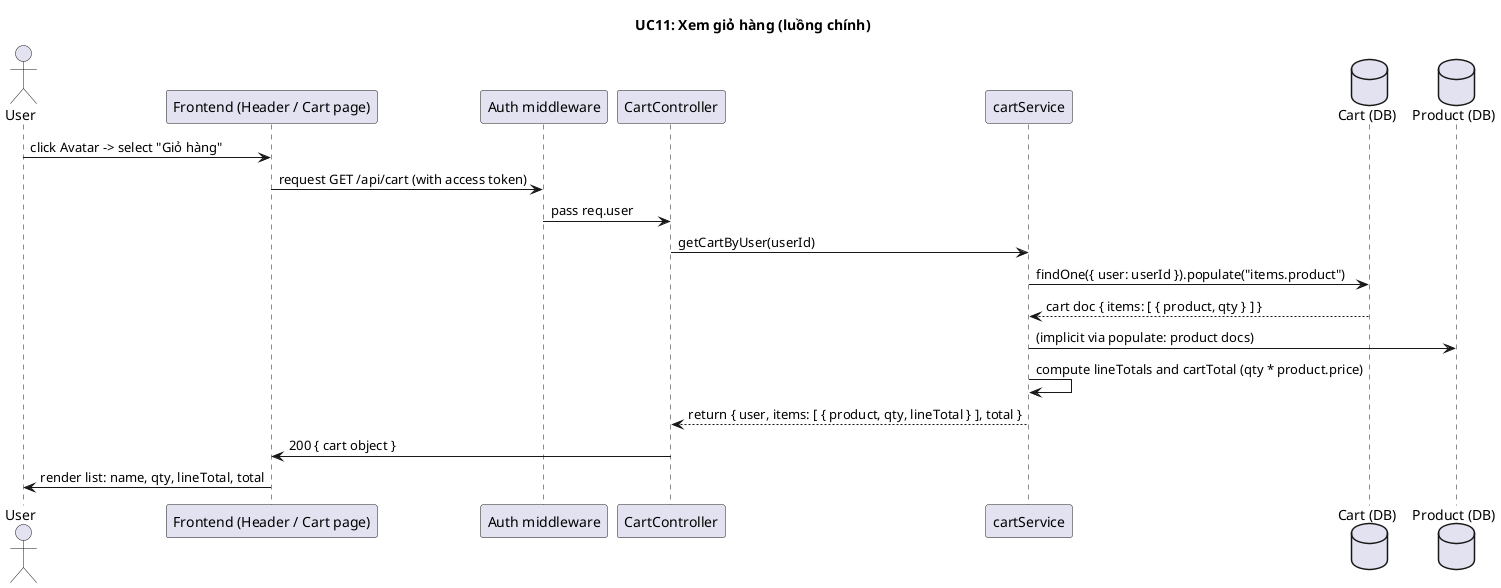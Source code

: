 @startuml

title UC11: Xem giỏ hàng (luồng chính)

actor User
participant Frontend as "Frontend (Header / Cart page)"
participant AuthMiddleware as "Auth middleware"
participant CartController as "CartController"
participant CartService as "cartService"
database CartDB as "Cart (DB)"
database ProductDB as "Product (DB)"

User -> Frontend: click Avatar -> select "Giỏ hàng"
Frontend -> AuthMiddleware: request GET /api/cart (with access token)
AuthMiddleware -> CartController: pass req.user
CartController -> CartService: getCartByUser(userId)
CartService -> CartDB: findOne({ user: userId }).populate("items.product")
CartDB --> CartService: cart doc { items: [ { product, qty } ] }
CartService -> ProductDB: (implicit via populate: product docs)
CartService -> CartService: compute lineTotals and cartTotal (qty * product.price)
CartService --> CartController: return { user, items: [ { product, qty, lineTotal } ], total }
CartController -> Frontend: 200 { cart object }
Frontend -> User: render list: name, qty, lineTotal, total
@enduml